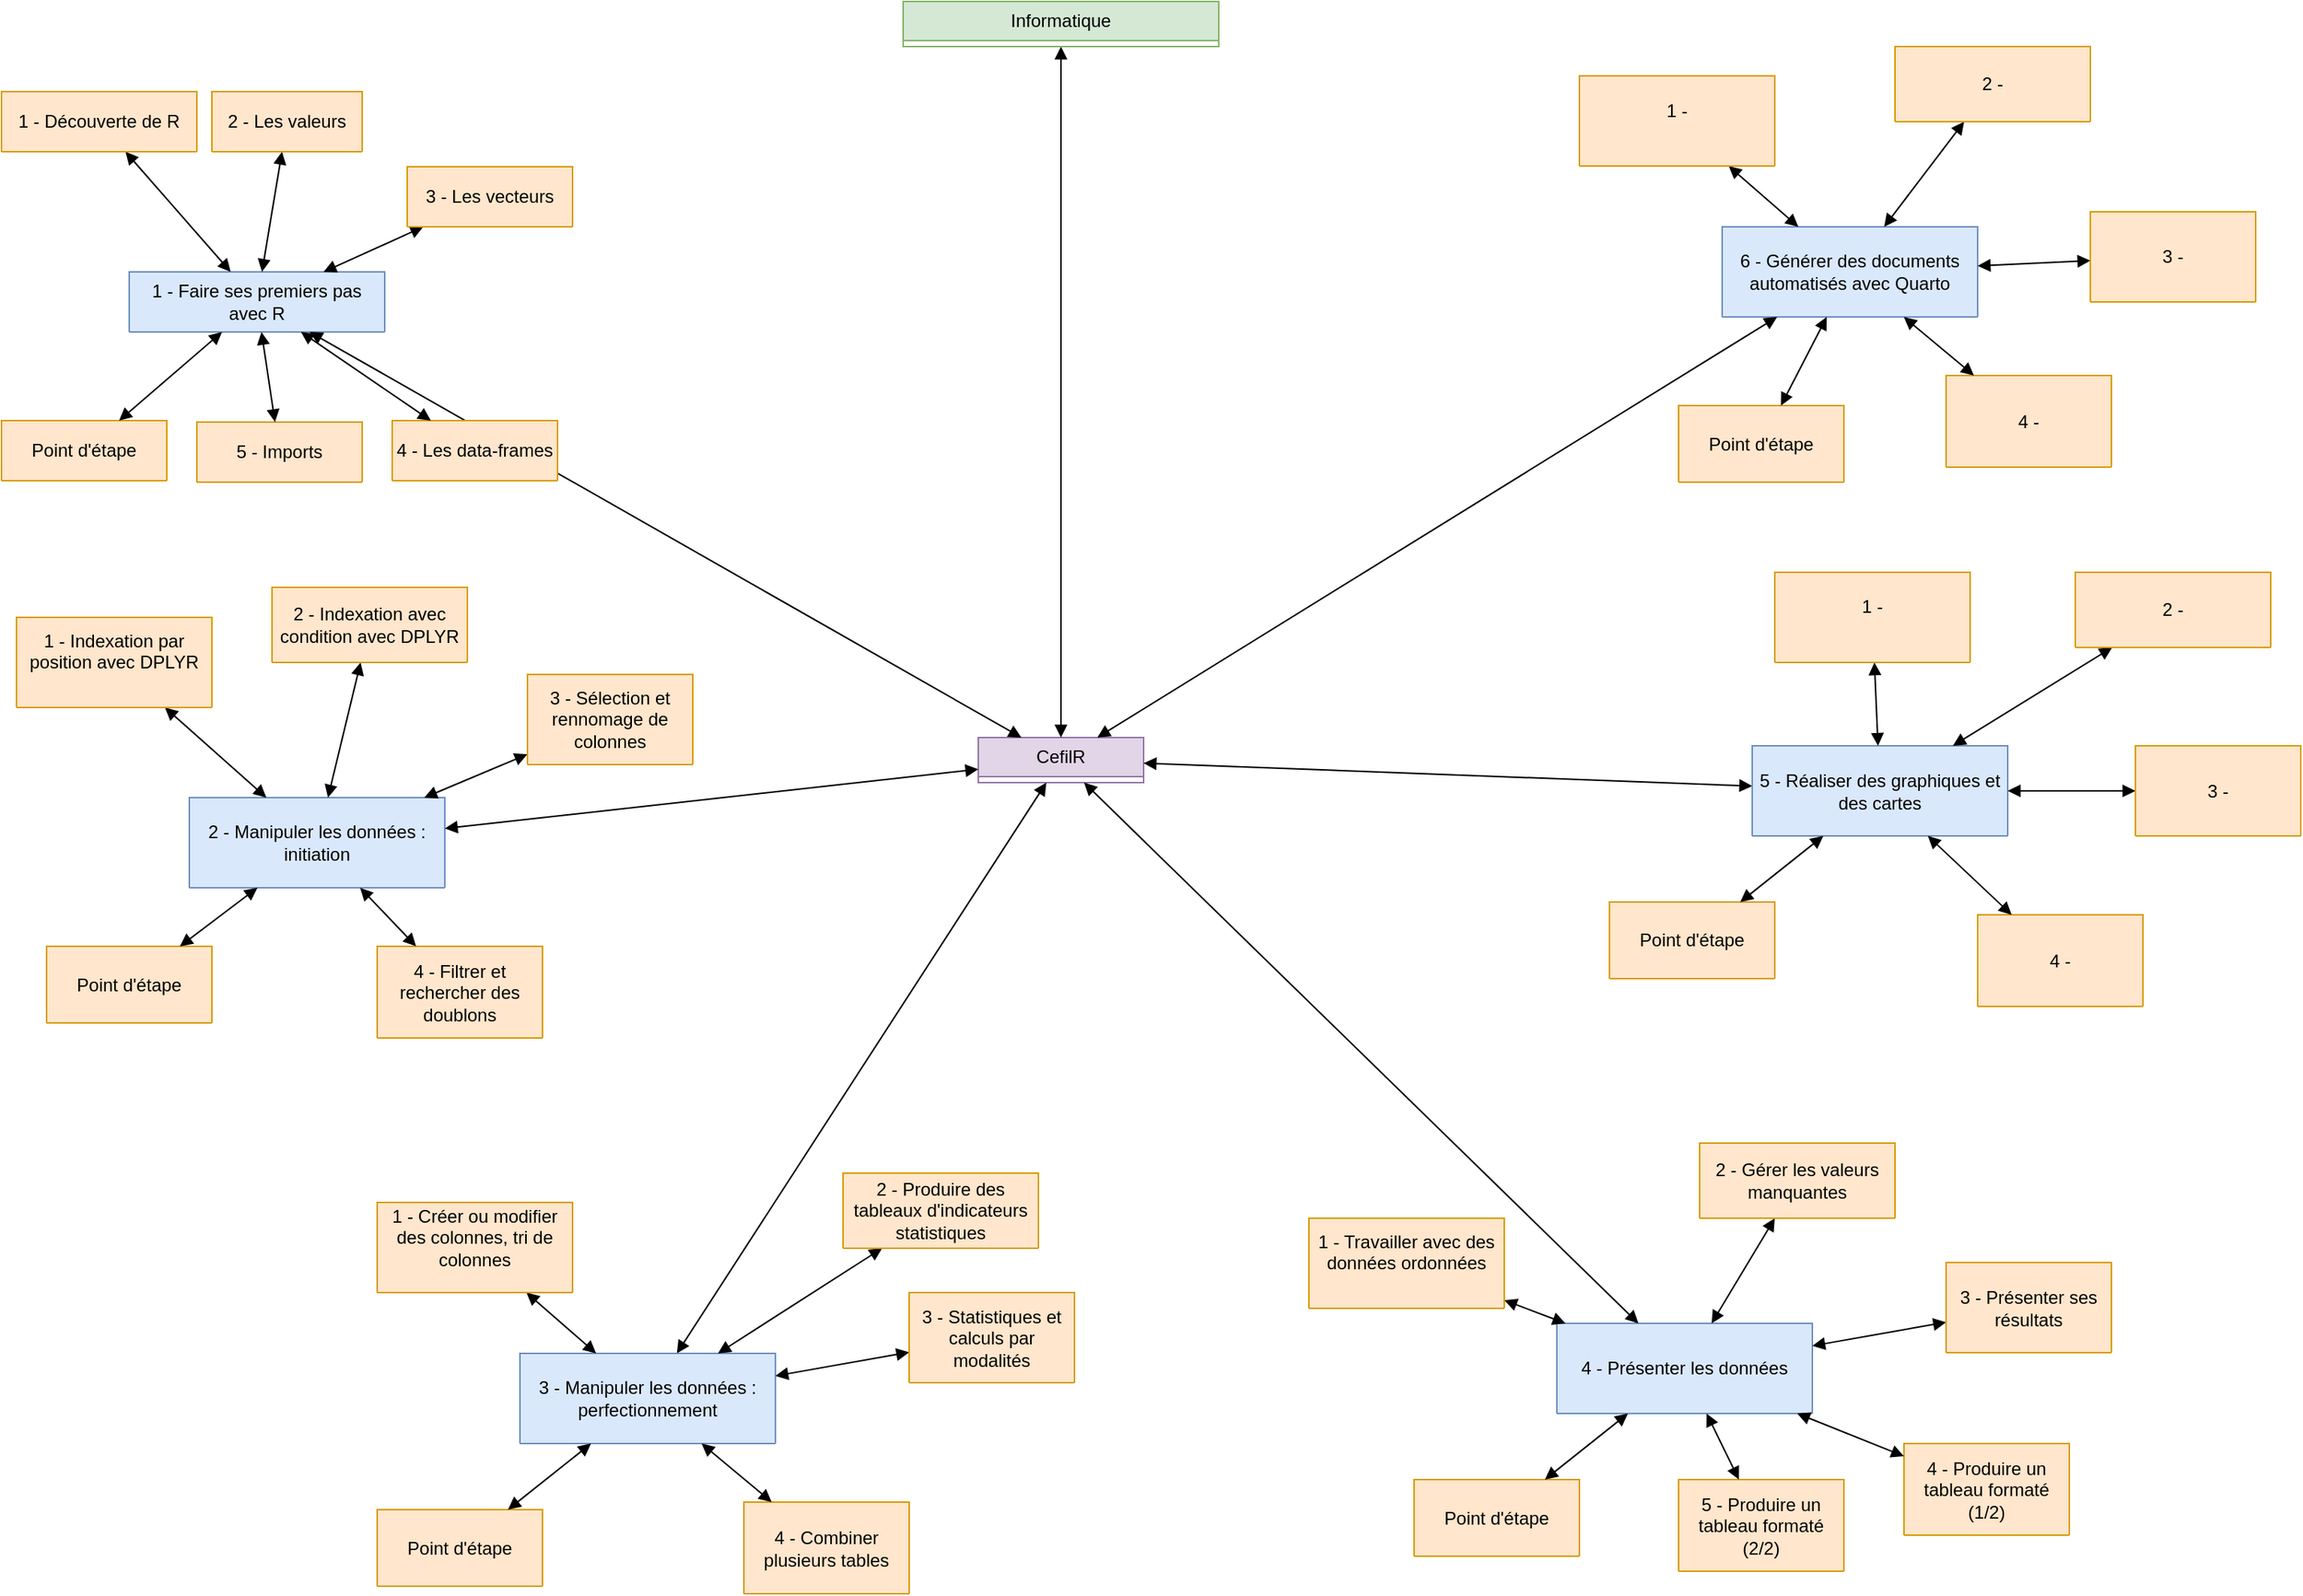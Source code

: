 <mxfile version="24.7.12">
  <diagram name="Page-1" id="TVbX9KgjACldvgUGH_jM">
    <mxGraphModel dx="2603" dy="754" grid="1" gridSize="10" guides="1" tooltips="1" connect="1" arrows="1" fold="1" page="1" pageScale="1" pageWidth="1169" pageHeight="827" math="0" shadow="0">
      <root>
        <mxCell id="0" />
        <mxCell id="1" parent="0" />
        <mxCell id="oGcL695DofoNEhs4g2Zo-1" value="CefilR" style="swimlane;fontStyle=0;childLayout=stackLayout;horizontal=1;startSize=26;fillColor=#e1d5e7;horizontalStack=0;resizeParent=1;resizeParentMax=0;resizeLast=0;collapsible=1;marginBottom=0;whiteSpace=wrap;html=1;strokeColor=#9673a6;" parent="1" vertex="1" collapsed="1">
          <mxGeometry x="400" y="500" width="110" height="30" as="geometry">
            <mxRectangle x="350" y="120" width="140" height="78" as="alternateBounds" />
          </mxGeometry>
        </mxCell>
        <mxCell id="oGcL695DofoNEhs4g2Zo-2" value="+ description: type" style="text;strokeColor=none;fillColor=none;align=left;verticalAlign=top;spacingLeft=4;spacingRight=4;overflow=hidden;rotatable=0;points=[[0,0.5],[1,0.5]];portConstraint=eastwest;whiteSpace=wrap;html=1;" parent="oGcL695DofoNEhs4g2Zo-1" vertex="1">
          <mxGeometry y="26" width="140" height="26" as="geometry" />
        </mxCell>
        <mxCell id="oGcL695DofoNEhs4g2Zo-3" value="+ contenu: type" style="text;strokeColor=none;fillColor=none;align=left;verticalAlign=top;spacingLeft=4;spacingRight=4;overflow=hidden;rotatable=0;points=[[0,0.5],[1,0.5]];portConstraint=eastwest;whiteSpace=wrap;html=1;" parent="oGcL695DofoNEhs4g2Zo-1" vertex="1">
          <mxGeometry y="52" width="140" height="26" as="geometry" />
        </mxCell>
        <mxCell id="oGcL695DofoNEhs4g2Zo-5" value="" style="endArrow=block;startArrow=block;endFill=1;startFill=1;html=1;rounded=0;" parent="1" source="oGcL695DofoNEhs4g2Zo-6" target="oGcL695DofoNEhs4g2Zo-1" edge="1">
          <mxGeometry width="160" relative="1" as="geometry">
            <mxPoint x="400" y="130" as="sourcePoint" />
            <mxPoint x="414" y="160" as="targetPoint" />
          </mxGeometry>
        </mxCell>
        <mxCell id="oGcL695DofoNEhs4g2Zo-6" value="Informatique" style="swimlane;fontStyle=0;childLayout=stackLayout;horizontal=1;startSize=26;fillColor=#d5e8d4;horizontalStack=0;resizeParent=1;resizeParentMax=0;resizeLast=0;collapsible=1;marginBottom=0;whiteSpace=wrap;html=1;strokeColor=#82b366;" parent="1" vertex="1" collapsed="1">
          <mxGeometry x="350" y="10" width="210" height="30" as="geometry">
            <mxRectangle x="320" y="10" width="200" height="52" as="alternateBounds" />
          </mxGeometry>
        </mxCell>
        <mxCell id="oGcL695DofoNEhs4g2Zo-7" value="+ description: type" style="text;strokeColor=none;fillColor=none;align=left;verticalAlign=top;spacingLeft=4;spacingRight=4;overflow=hidden;rotatable=0;points=[[0,0.5],[1,0.5]];portConstraint=eastwest;whiteSpace=wrap;html=1;" parent="oGcL695DofoNEhs4g2Zo-6" vertex="1">
          <mxGeometry y="26" width="200" height="26" as="geometry" />
        </mxCell>
        <mxCell id="oGcL695DofoNEhs4g2Zo-10" value="1 - Faire ses premiers pas avec R" style="swimlane;fontStyle=0;childLayout=stackLayout;horizontal=1;startSize=40;fillColor=#dae8fc;horizontalStack=0;resizeParent=1;resizeParentMax=0;resizeLast=0;collapsible=1;marginBottom=0;whiteSpace=wrap;html=1;strokeColor=#6c8ebf;" parent="1" vertex="1" collapsed="1">
          <mxGeometry x="-165" y="190" width="170" height="40" as="geometry">
            <mxRectangle x="125" y="240" width="140" height="118" as="alternateBounds" />
          </mxGeometry>
        </mxCell>
        <mxCell id="oGcL695DofoNEhs4g2Zo-11" value="+ niveau : 1" style="text;strokeColor=none;fillColor=none;align=left;verticalAlign=top;spacingLeft=4;spacingRight=4;overflow=hidden;rotatable=0;points=[[0,0.5],[1,0.5]];portConstraint=eastwest;whiteSpace=wrap;html=1;" parent="oGcL695DofoNEhs4g2Zo-10" vertex="1">
          <mxGeometry y="40" width="140" height="26" as="geometry" />
        </mxCell>
        <mxCell id="oGcL695DofoNEhs4g2Zo-12" value="+ field: type" style="text;strokeColor=none;fillColor=none;align=left;verticalAlign=top;spacingLeft=4;spacingRight=4;overflow=hidden;rotatable=0;points=[[0,0.5],[1,0.5]];portConstraint=eastwest;whiteSpace=wrap;html=1;" parent="oGcL695DofoNEhs4g2Zo-10" vertex="1">
          <mxGeometry y="66" width="140" height="26" as="geometry" />
        </mxCell>
        <mxCell id="oGcL695DofoNEhs4g2Zo-13" value="+ field: type" style="text;strokeColor=none;fillColor=none;align=left;verticalAlign=top;spacingLeft=4;spacingRight=4;overflow=hidden;rotatable=0;points=[[0,0.5],[1,0.5]];portConstraint=eastwest;whiteSpace=wrap;html=1;" parent="oGcL695DofoNEhs4g2Zo-10" vertex="1">
          <mxGeometry y="92" width="140" height="26" as="geometry" />
        </mxCell>
        <mxCell id="7whgVW71UNMLmRwCJa-j-114" value="" style="ellipse;whiteSpace=wrap;html=1;aspect=fixed;" parent="oGcL695DofoNEhs4g2Zo-10" vertex="1">
          <mxGeometry x="35" y="-30" width="80" height="80" as="geometry" />
        </mxCell>
        <mxCell id="oGcL695DofoNEhs4g2Zo-14" value="" style="endArrow=block;startArrow=block;endFill=1;startFill=1;html=1;rounded=0;" parent="1" source="oGcL695DofoNEhs4g2Zo-1" target="oGcL695DofoNEhs4g2Zo-10" edge="1">
          <mxGeometry width="160" relative="1" as="geometry">
            <mxPoint x="200" y="190" as="sourcePoint" />
            <mxPoint x="171.176" y="205.822" as="targetPoint" />
          </mxGeometry>
        </mxCell>
        <mxCell id="oGcL695DofoNEhs4g2Zo-23" value="" style="endArrow=block;startArrow=block;endFill=1;startFill=1;html=1;rounded=0;" parent="1" source="oGcL695DofoNEhs4g2Zo-1" target="7whgVW71UNMLmRwCJa-j-33" edge="1">
          <mxGeometry width="160" relative="1" as="geometry">
            <mxPoint x="396" y="208" as="sourcePoint" />
            <mxPoint x="405" y="670" as="targetPoint" />
          </mxGeometry>
        </mxCell>
        <mxCell id="oGcL695DofoNEhs4g2Zo-28" value="" style="endArrow=block;startArrow=block;endFill=1;startFill=1;html=1;rounded=0;" parent="1" source="oGcL695DofoNEhs4g2Zo-1" target="7whgVW71UNMLmRwCJa-j-52" edge="1">
          <mxGeometry width="160" relative="1" as="geometry">
            <mxPoint x="540" y="198" as="sourcePoint" />
            <mxPoint x="630" y="360" as="targetPoint" />
          </mxGeometry>
        </mxCell>
        <mxCell id="oGcL695DofoNEhs4g2Zo-29" value="" style="endArrow=block;startArrow=block;endFill=1;startFill=1;html=1;rounded=0;" parent="1" source="oGcL695DofoNEhs4g2Zo-10" target="oGcL695DofoNEhs4g2Zo-32" edge="1">
          <mxGeometry width="160" relative="1" as="geometry">
            <mxPoint x="-56" y="380" as="sourcePoint" />
            <mxPoint x="-180" y="530" as="targetPoint" />
          </mxGeometry>
        </mxCell>
        <mxCell id="oGcL695DofoNEhs4g2Zo-30" value="" style="endArrow=block;startArrow=block;endFill=1;startFill=1;html=1;rounded=0;" parent="1" source="oGcL695DofoNEhs4g2Zo-10" target="oGcL695DofoNEhs4g2Zo-36" edge="1">
          <mxGeometry width="160" relative="1" as="geometry">
            <mxPoint x="-58" y="313" as="sourcePoint" />
            <mxPoint x="-20" y="560" as="targetPoint" />
          </mxGeometry>
        </mxCell>
        <mxCell id="oGcL695DofoNEhs4g2Zo-31" value="" style="endArrow=block;startArrow=block;endFill=1;startFill=1;html=1;rounded=0;" parent="1" source="oGcL695DofoNEhs4g2Zo-10" target="oGcL695DofoNEhs4g2Zo-40" edge="1">
          <mxGeometry width="160" relative="1" as="geometry">
            <mxPoint x="-95" y="313" as="sourcePoint" />
            <mxPoint x="-10" y="530" as="targetPoint" />
          </mxGeometry>
        </mxCell>
        <mxCell id="oGcL695DofoNEhs4g2Zo-32" value="1 - Découverte de R" style="swimlane;fontStyle=0;childLayout=stackLayout;horizontal=1;startSize=40;fillColor=#ffe6cc;horizontalStack=0;resizeParent=1;resizeParentMax=0;resizeLast=0;collapsible=1;marginBottom=0;whiteSpace=wrap;html=1;strokeColor=#d79b00;" parent="1" vertex="1" collapsed="1">
          <mxGeometry x="-250" y="70" width="130" height="40" as="geometry">
            <mxRectangle y="400" width="110" height="120" as="alternateBounds" />
          </mxGeometry>
        </mxCell>
        <mxCell id="oGcL695DofoNEhs4g2Zo-33" value="&lt;div&gt;- vidéo intro&lt;/div&gt;&lt;div&gt;- cours (HTML)&lt;/div&gt;&lt;div&gt;- Exercice&lt;/div&gt;&lt;div&gt;- Corrigés&lt;/div&gt;&lt;div&gt;- Quiz&lt;br&gt;&lt;/div&gt;" style="text;strokeColor=none;fillColor=none;align=left;verticalAlign=top;spacingLeft=4;spacingRight=4;overflow=hidden;rotatable=0;points=[[0,0.5],[1,0.5]];portConstraint=eastwest;whiteSpace=wrap;html=1;" parent="oGcL695DofoNEhs4g2Zo-32" vertex="1">
          <mxGeometry y="40" width="110" height="80" as="geometry" />
        </mxCell>
        <mxCell id="oGcL695DofoNEhs4g2Zo-36" value="3 - Les vecteurs" style="swimlane;fontStyle=0;childLayout=stackLayout;horizontal=1;startSize=40;fillColor=#ffe6cc;horizontalStack=0;resizeParent=1;resizeParentMax=0;resizeLast=0;collapsible=1;marginBottom=0;whiteSpace=wrap;html=1;strokeColor=#d79b00;" parent="1" vertex="1" collapsed="1">
          <mxGeometry x="20" y="120" width="110" height="40" as="geometry">
            <mxRectangle x="260" y="400" width="130" height="120" as="alternateBounds" />
          </mxGeometry>
        </mxCell>
        <mxCell id="oGcL695DofoNEhs4g2Zo-37" value="&lt;div&gt;- vidéo intro&lt;/div&gt;&lt;div&gt;- cours (HTML)&lt;/div&gt;&lt;div&gt;- Exercice&lt;/div&gt;&lt;div&gt;- Corrigés&lt;/div&gt;- Quiz" style="text;strokeColor=none;fillColor=none;align=left;verticalAlign=top;spacingLeft=4;spacingRight=4;overflow=hidden;rotatable=0;points=[[0,0.5],[1,0.5]];portConstraint=eastwest;whiteSpace=wrap;html=1;" parent="oGcL695DofoNEhs4g2Zo-36" vertex="1">
          <mxGeometry y="40" width="130" height="80" as="geometry" />
        </mxCell>
        <mxCell id="oGcL695DofoNEhs4g2Zo-40" value="2 - Les valeurs" style="swimlane;fontStyle=0;childLayout=stackLayout;horizontal=1;startSize=40;fillColor=#ffe6cc;horizontalStack=0;resizeParent=1;resizeParentMax=0;resizeLast=0;collapsible=1;marginBottom=0;whiteSpace=wrap;html=1;strokeColor=#d79b00;" parent="1" vertex="1" collapsed="1">
          <mxGeometry x="-110" y="70" width="100" height="40" as="geometry">
            <mxRectangle x="140" y="400" width="110" height="120" as="alternateBounds" />
          </mxGeometry>
        </mxCell>
        <mxCell id="oGcL695DofoNEhs4g2Zo-41" value="&lt;div&gt;- vidéo intro&lt;/div&gt;&lt;div&gt;- cours (HTML)&lt;/div&gt;&lt;div&gt;- Exercice&lt;/div&gt;&lt;div&gt;- Corrigés&lt;/div&gt;- Quiz" style="text;strokeColor=none;fillColor=none;align=left;verticalAlign=top;spacingLeft=4;spacingRight=4;overflow=hidden;rotatable=0;points=[[0,0.5],[1,0.5]];portConstraint=eastwest;whiteSpace=wrap;html=1;" parent="oGcL695DofoNEhs4g2Zo-40" vertex="1">
          <mxGeometry y="40" width="110" height="80" as="geometry" />
        </mxCell>
        <mxCell id="7whgVW71UNMLmRwCJa-j-1" value="4 - Les data-frames" style="swimlane;fontStyle=0;childLayout=stackLayout;horizontal=1;startSize=40;fillColor=#ffe6cc;horizontalStack=0;resizeParent=1;resizeParentMax=0;resizeLast=0;collapsible=1;marginBottom=0;whiteSpace=wrap;html=1;strokeColor=#d79b00;" parent="1" vertex="1" collapsed="1">
          <mxGeometry x="10" y="289" width="110" height="40" as="geometry">
            <mxRectangle x="270" y="350" width="130" height="120" as="alternateBounds" />
          </mxGeometry>
        </mxCell>
        <mxCell id="7whgVW71UNMLmRwCJa-j-2" value="&lt;div&gt;- vidéo intro&lt;/div&gt;&lt;div&gt;- cours (HTML)&lt;/div&gt;&lt;div&gt;- Exercice&lt;/div&gt;&lt;div&gt;- Corrigés&lt;/div&gt;- Quiz" style="text;strokeColor=none;fillColor=none;align=left;verticalAlign=top;spacingLeft=4;spacingRight=4;overflow=hidden;rotatable=0;points=[[0,0.5],[1,0.5]];portConstraint=eastwest;whiteSpace=wrap;html=1;" parent="7whgVW71UNMLmRwCJa-j-1" vertex="1">
          <mxGeometry y="40" width="130" height="80" as="geometry" />
        </mxCell>
        <mxCell id="7whgVW71UNMLmRwCJa-j-3" value="5 - Imports" style="swimlane;fontStyle=0;childLayout=stackLayout;horizontal=1;startSize=40;fillColor=#ffe6cc;horizontalStack=0;resizeParent=1;resizeParentMax=0;resizeLast=0;collapsible=1;marginBottom=0;whiteSpace=wrap;html=1;strokeColor=#d79b00;" parent="1" vertex="1" collapsed="1">
          <mxGeometry x="-120" y="290" width="110" height="40" as="geometry">
            <mxRectangle x="130" y="410" width="130" height="120" as="alternateBounds" />
          </mxGeometry>
        </mxCell>
        <mxCell id="7whgVW71UNMLmRwCJa-j-4" value="&lt;div&gt;- vidéo intro&lt;/div&gt;&lt;div&gt;- cours (HTML)&lt;/div&gt;&lt;div&gt;- Exercice&lt;/div&gt;&lt;div&gt;- Corrigés&lt;/div&gt;- Quiz" style="text;strokeColor=none;fillColor=none;align=left;verticalAlign=top;spacingLeft=4;spacingRight=4;overflow=hidden;rotatable=0;points=[[0,0.5],[1,0.5]];portConstraint=eastwest;whiteSpace=wrap;html=1;" parent="7whgVW71UNMLmRwCJa-j-3" vertex="1">
          <mxGeometry y="40" width="130" height="80" as="geometry" />
        </mxCell>
        <mxCell id="7whgVW71UNMLmRwCJa-j-5" value="" style="endArrow=block;startArrow=block;endFill=1;startFill=1;html=1;rounded=0;" parent="1" source="oGcL695DofoNEhs4g2Zo-10" target="7whgVW71UNMLmRwCJa-j-1" edge="1">
          <mxGeometry width="160" relative="1" as="geometry">
            <mxPoint x="-31" y="200" as="sourcePoint" />
            <mxPoint x="46" y="160" as="targetPoint" />
          </mxGeometry>
        </mxCell>
        <mxCell id="7whgVW71UNMLmRwCJa-j-6" value="Point d&#39;étape" style="swimlane;fontStyle=0;childLayout=stackLayout;horizontal=1;startSize=40;fillColor=#ffe6cc;horizontalStack=0;resizeParent=1;resizeParentMax=0;resizeLast=0;collapsible=1;marginBottom=0;whiteSpace=wrap;html=1;strokeColor=#d79b00;" parent="1" vertex="1" collapsed="1">
          <mxGeometry x="-250" y="289" width="110" height="40" as="geometry">
            <mxRectangle x="10" y="410" width="130" height="70" as="alternateBounds" />
          </mxGeometry>
        </mxCell>
        <mxCell id="7whgVW71UNMLmRwCJa-j-7" value="&lt;div&gt;- devoir&lt;/div&gt;" style="text;strokeColor=none;fillColor=none;align=left;verticalAlign=top;spacingLeft=4;spacingRight=4;overflow=hidden;rotatable=0;points=[[0,0.5],[1,0.5]];portConstraint=eastwest;whiteSpace=wrap;html=1;" parent="7whgVW71UNMLmRwCJa-j-6" vertex="1">
          <mxGeometry y="40" width="130" height="30" as="geometry" />
        </mxCell>
        <mxCell id="7whgVW71UNMLmRwCJa-j-8" value="" style="endArrow=block;startArrow=block;endFill=1;startFill=1;html=1;rounded=0;" parent="1" source="oGcL695DofoNEhs4g2Zo-10" target="7whgVW71UNMLmRwCJa-j-3" edge="1">
          <mxGeometry width="160" relative="1" as="geometry">
            <mxPoint x="-110" y="250" as="sourcePoint" />
            <mxPoint x="-43" y="280" as="targetPoint" />
          </mxGeometry>
        </mxCell>
        <mxCell id="7whgVW71UNMLmRwCJa-j-9" value="" style="endArrow=block;startArrow=block;endFill=1;startFill=1;html=1;rounded=0;" parent="1" source="oGcL695DofoNEhs4g2Zo-10" target="7whgVW71UNMLmRwCJa-j-6" edge="1">
          <mxGeometry width="160" relative="1" as="geometry">
            <mxPoint x="-210" y="220" as="sourcePoint" />
            <mxPoint x="-201" y="280" as="targetPoint" />
          </mxGeometry>
        </mxCell>
        <mxCell id="7whgVW71UNMLmRwCJa-j-10" value="2 - Manipuler les données : initiation" style="swimlane;fontStyle=0;childLayout=stackLayout;horizontal=1;startSize=60;fillColor=#dae8fc;horizontalStack=0;resizeParent=1;resizeParentMax=0;resizeLast=0;collapsible=1;marginBottom=0;whiteSpace=wrap;html=1;strokeColor=#6c8ebf;" parent="1" vertex="1" collapsed="1">
          <mxGeometry x="-125" y="540" width="170" height="60" as="geometry">
            <mxRectangle x="125" y="240" width="140" height="118" as="alternateBounds" />
          </mxGeometry>
        </mxCell>
        <mxCell id="7whgVW71UNMLmRwCJa-j-11" value="+ niveau : 1" style="text;strokeColor=none;fillColor=none;align=left;verticalAlign=top;spacingLeft=4;spacingRight=4;overflow=hidden;rotatable=0;points=[[0,0.5],[1,0.5]];portConstraint=eastwest;whiteSpace=wrap;html=1;" parent="7whgVW71UNMLmRwCJa-j-10" vertex="1">
          <mxGeometry y="40" width="140" height="26" as="geometry" />
        </mxCell>
        <mxCell id="7whgVW71UNMLmRwCJa-j-12" value="+ field: type" style="text;strokeColor=none;fillColor=none;align=left;verticalAlign=top;spacingLeft=4;spacingRight=4;overflow=hidden;rotatable=0;points=[[0,0.5],[1,0.5]];portConstraint=eastwest;whiteSpace=wrap;html=1;" parent="7whgVW71UNMLmRwCJa-j-10" vertex="1">
          <mxGeometry y="66" width="140" height="26" as="geometry" />
        </mxCell>
        <mxCell id="7whgVW71UNMLmRwCJa-j-13" value="+ field: type" style="text;strokeColor=none;fillColor=none;align=left;verticalAlign=top;spacingLeft=4;spacingRight=4;overflow=hidden;rotatable=0;points=[[0,0.5],[1,0.5]];portConstraint=eastwest;whiteSpace=wrap;html=1;" parent="7whgVW71UNMLmRwCJa-j-10" vertex="1">
          <mxGeometry y="92" width="140" height="26" as="geometry" />
        </mxCell>
        <mxCell id="7whgVW71UNMLmRwCJa-j-14" value="" style="endArrow=block;startArrow=block;endFill=1;startFill=1;html=1;rounded=0;" parent="1" source="7whgVW71UNMLmRwCJa-j-10" target="7whgVW71UNMLmRwCJa-j-17" edge="1">
          <mxGeometry width="160" relative="1" as="geometry">
            <mxPoint x="-16" y="730" as="sourcePoint" />
            <mxPoint x="-140" y="880" as="targetPoint" />
          </mxGeometry>
        </mxCell>
        <mxCell id="7whgVW71UNMLmRwCJa-j-15" value="" style="endArrow=block;startArrow=block;endFill=1;startFill=1;html=1;rounded=0;" parent="1" source="7whgVW71UNMLmRwCJa-j-10" target="7whgVW71UNMLmRwCJa-j-19" edge="1">
          <mxGeometry width="160" relative="1" as="geometry">
            <mxPoint x="-18" y="663" as="sourcePoint" />
            <mxPoint x="20" y="910" as="targetPoint" />
          </mxGeometry>
        </mxCell>
        <mxCell id="7whgVW71UNMLmRwCJa-j-16" value="" style="endArrow=block;startArrow=block;endFill=1;startFill=1;html=1;rounded=0;" parent="1" source="7whgVW71UNMLmRwCJa-j-10" target="7whgVW71UNMLmRwCJa-j-21" edge="1">
          <mxGeometry width="160" relative="1" as="geometry">
            <mxPoint x="-55" y="663" as="sourcePoint" />
            <mxPoint x="30" y="880" as="targetPoint" />
          </mxGeometry>
        </mxCell>
        <mxCell id="7whgVW71UNMLmRwCJa-j-17" value="1 - Indexation par position avec DPLYR&lt;br&gt;&lt;div&gt;&lt;br&gt;&lt;/div&gt;" style="swimlane;fontStyle=0;childLayout=stackLayout;horizontal=1;startSize=60;fillColor=#ffe6cc;horizontalStack=0;resizeParent=1;resizeParentMax=0;resizeLast=0;collapsible=1;marginBottom=0;whiteSpace=wrap;html=1;strokeColor=#d79b00;" parent="1" vertex="1" collapsed="1">
          <mxGeometry x="-240" y="420" width="130" height="60" as="geometry">
            <mxRectangle y="400" width="110" height="120" as="alternateBounds" />
          </mxGeometry>
        </mxCell>
        <mxCell id="7whgVW71UNMLmRwCJa-j-18" value="&lt;div&gt;- vidéo intro&lt;/div&gt;&lt;div&gt;- cours (HTML)&lt;/div&gt;&lt;div&gt;- Exercice&lt;/div&gt;&lt;div&gt;- Corrigés&lt;/div&gt;&lt;div&gt;- Quiz&lt;br&gt;&lt;/div&gt;" style="text;strokeColor=none;fillColor=none;align=left;verticalAlign=top;spacingLeft=4;spacingRight=4;overflow=hidden;rotatable=0;points=[[0,0.5],[1,0.5]];portConstraint=eastwest;whiteSpace=wrap;html=1;" parent="7whgVW71UNMLmRwCJa-j-17" vertex="1">
          <mxGeometry y="40" width="110" height="80" as="geometry" />
        </mxCell>
        <mxCell id="7whgVW71UNMLmRwCJa-j-19" value="3 - Sélection et rennomage de colonnes" style="swimlane;fontStyle=0;childLayout=stackLayout;horizontal=1;startSize=60;fillColor=#ffe6cc;horizontalStack=0;resizeParent=1;resizeParentMax=0;resizeLast=0;collapsible=1;marginBottom=0;whiteSpace=wrap;html=1;strokeColor=#d79b00;" parent="1" vertex="1" collapsed="1">
          <mxGeometry x="100" y="458" width="110" height="60" as="geometry">
            <mxRectangle x="260" y="400" width="130" height="120" as="alternateBounds" />
          </mxGeometry>
        </mxCell>
        <mxCell id="7whgVW71UNMLmRwCJa-j-20" value="&lt;div&gt;- vidéo intro&lt;/div&gt;&lt;div&gt;- cours (HTML)&lt;/div&gt;&lt;div&gt;- Exercice&lt;/div&gt;&lt;div&gt;- Corrigés&lt;/div&gt;- Quiz" style="text;strokeColor=none;fillColor=none;align=left;verticalAlign=top;spacingLeft=4;spacingRight=4;overflow=hidden;rotatable=0;points=[[0,0.5],[1,0.5]];portConstraint=eastwest;whiteSpace=wrap;html=1;" parent="7whgVW71UNMLmRwCJa-j-19" vertex="1">
          <mxGeometry y="40" width="130" height="80" as="geometry" />
        </mxCell>
        <mxCell id="7whgVW71UNMLmRwCJa-j-21" value="2 - Indexation avec condition avec DPLYR" style="swimlane;fontStyle=0;childLayout=stackLayout;horizontal=1;startSize=50;fillColor=#ffe6cc;horizontalStack=0;resizeParent=1;resizeParentMax=0;resizeLast=0;collapsible=1;marginBottom=0;whiteSpace=wrap;html=1;strokeColor=#d79b00;" parent="1" vertex="1" collapsed="1">
          <mxGeometry x="-70" y="400" width="130" height="50" as="geometry">
            <mxRectangle x="-40" y="420" width="110" height="130" as="alternateBounds" />
          </mxGeometry>
        </mxCell>
        <mxCell id="7whgVW71UNMLmRwCJa-j-22" value="&lt;div&gt;- vidéo intro&lt;/div&gt;&lt;div&gt;- cours (HTML)&lt;/div&gt;&lt;div&gt;- Exercice&lt;/div&gt;&lt;div&gt;- Corrigés&lt;/div&gt;- Quiz" style="text;strokeColor=none;fillColor=none;align=left;verticalAlign=top;spacingLeft=4;spacingRight=4;overflow=hidden;rotatable=0;points=[[0,0.5],[1,0.5]];portConstraint=eastwest;whiteSpace=wrap;html=1;" parent="7whgVW71UNMLmRwCJa-j-21" vertex="1">
          <mxGeometry y="50" width="110" height="80" as="geometry" />
        </mxCell>
        <mxCell id="7whgVW71UNMLmRwCJa-j-23" value="4 - Filtrer et rechercher des doublons" style="swimlane;fontStyle=0;childLayout=stackLayout;horizontal=1;startSize=61;fillColor=#ffe6cc;horizontalStack=0;resizeParent=1;resizeParentMax=0;resizeLast=0;collapsible=1;marginBottom=0;whiteSpace=wrap;html=1;strokeColor=#d79b00;" parent="1" vertex="1" collapsed="1">
          <mxGeometry y="639" width="110" height="61" as="geometry">
            <mxRectangle x="270" y="350" width="130" height="120" as="alternateBounds" />
          </mxGeometry>
        </mxCell>
        <mxCell id="7whgVW71UNMLmRwCJa-j-24" value="&lt;div&gt;- vidéo intro&lt;/div&gt;&lt;div&gt;- cours (HTML)&lt;/div&gt;&lt;div&gt;- Exercice&lt;/div&gt;&lt;div&gt;- Corrigés&lt;/div&gt;- Quiz" style="text;strokeColor=none;fillColor=none;align=left;verticalAlign=top;spacingLeft=4;spacingRight=4;overflow=hidden;rotatable=0;points=[[0,0.5],[1,0.5]];portConstraint=eastwest;whiteSpace=wrap;html=1;" parent="7whgVW71UNMLmRwCJa-j-23" vertex="1">
          <mxGeometry y="40" width="130" height="80" as="geometry" />
        </mxCell>
        <mxCell id="7whgVW71UNMLmRwCJa-j-27" value="" style="endArrow=block;startArrow=block;endFill=1;startFill=1;html=1;rounded=0;" parent="1" source="7whgVW71UNMLmRwCJa-j-10" target="7whgVW71UNMLmRwCJa-j-23" edge="1">
          <mxGeometry width="160" relative="1" as="geometry">
            <mxPoint x="9" y="550" as="sourcePoint" />
            <mxPoint x="86" y="510" as="targetPoint" />
          </mxGeometry>
        </mxCell>
        <mxCell id="7whgVW71UNMLmRwCJa-j-28" value="Point d&#39;étape" style="swimlane;fontStyle=0;childLayout=stackLayout;horizontal=1;startSize=51;fillColor=#ffe6cc;horizontalStack=0;resizeParent=1;resizeParentMax=0;resizeLast=0;collapsible=1;marginBottom=0;whiteSpace=wrap;html=1;strokeColor=#d79b00;" parent="1" vertex="1" collapsed="1">
          <mxGeometry x="-220" y="639" width="110" height="51" as="geometry">
            <mxRectangle x="10" y="410" width="130" height="70" as="alternateBounds" />
          </mxGeometry>
        </mxCell>
        <mxCell id="7whgVW71UNMLmRwCJa-j-29" value="&lt;div&gt;- devoir&lt;/div&gt;" style="text;strokeColor=none;fillColor=none;align=left;verticalAlign=top;spacingLeft=4;spacingRight=4;overflow=hidden;rotatable=0;points=[[0,0.5],[1,0.5]];portConstraint=eastwest;whiteSpace=wrap;html=1;" parent="7whgVW71UNMLmRwCJa-j-28" vertex="1">
          <mxGeometry y="40" width="130" height="30" as="geometry" />
        </mxCell>
        <mxCell id="7whgVW71UNMLmRwCJa-j-31" value="" style="endArrow=block;startArrow=block;endFill=1;startFill=1;html=1;rounded=0;" parent="1" source="7whgVW71UNMLmRwCJa-j-10" target="7whgVW71UNMLmRwCJa-j-28" edge="1">
          <mxGeometry width="160" relative="1" as="geometry">
            <mxPoint x="-170" y="570" as="sourcePoint" />
            <mxPoint x="-161" y="630" as="targetPoint" />
          </mxGeometry>
        </mxCell>
        <mxCell id="7whgVW71UNMLmRwCJa-j-32" value="" style="endArrow=block;startArrow=block;endFill=1;startFill=1;html=1;rounded=0;" parent="1" source="oGcL695DofoNEhs4g2Zo-1" target="7whgVW71UNMLmRwCJa-j-10" edge="1">
          <mxGeometry width="160" relative="1" as="geometry">
            <mxPoint x="350" y="190" as="sourcePoint" />
            <mxPoint x="350" y="710" as="targetPoint" />
          </mxGeometry>
        </mxCell>
        <mxCell id="7whgVW71UNMLmRwCJa-j-33" value="3 - Manipuler les données : perfectionnement" style="swimlane;fontStyle=0;childLayout=stackLayout;horizontal=1;startSize=60;fillColor=#dae8fc;horizontalStack=0;resizeParent=1;resizeParentMax=0;resizeLast=0;collapsible=1;marginBottom=0;whiteSpace=wrap;html=1;strokeColor=#6c8ebf;" parent="1" vertex="1" collapsed="1">
          <mxGeometry x="95" y="910" width="170" height="60" as="geometry">
            <mxRectangle x="125" y="240" width="140" height="118" as="alternateBounds" />
          </mxGeometry>
        </mxCell>
        <mxCell id="7whgVW71UNMLmRwCJa-j-34" value="+ niveau : 1" style="text;strokeColor=none;fillColor=none;align=left;verticalAlign=top;spacingLeft=4;spacingRight=4;overflow=hidden;rotatable=0;points=[[0,0.5],[1,0.5]];portConstraint=eastwest;whiteSpace=wrap;html=1;" parent="7whgVW71UNMLmRwCJa-j-33" vertex="1">
          <mxGeometry y="40" width="140" height="26" as="geometry" />
        </mxCell>
        <mxCell id="7whgVW71UNMLmRwCJa-j-35" value="+ field: type" style="text;strokeColor=none;fillColor=none;align=left;verticalAlign=top;spacingLeft=4;spacingRight=4;overflow=hidden;rotatable=0;points=[[0,0.5],[1,0.5]];portConstraint=eastwest;whiteSpace=wrap;html=1;" parent="7whgVW71UNMLmRwCJa-j-33" vertex="1">
          <mxGeometry y="66" width="140" height="26" as="geometry" />
        </mxCell>
        <mxCell id="7whgVW71UNMLmRwCJa-j-36" value="+ field: type" style="text;strokeColor=none;fillColor=none;align=left;verticalAlign=top;spacingLeft=4;spacingRight=4;overflow=hidden;rotatable=0;points=[[0,0.5],[1,0.5]];portConstraint=eastwest;whiteSpace=wrap;html=1;" parent="7whgVW71UNMLmRwCJa-j-33" vertex="1">
          <mxGeometry y="92" width="140" height="26" as="geometry" />
        </mxCell>
        <mxCell id="7whgVW71UNMLmRwCJa-j-37" value="" style="endArrow=block;startArrow=block;endFill=1;startFill=1;html=1;rounded=0;" parent="1" source="7whgVW71UNMLmRwCJa-j-33" target="7whgVW71UNMLmRwCJa-j-40" edge="1">
          <mxGeometry width="160" relative="1" as="geometry">
            <mxPoint x="204" y="1100" as="sourcePoint" />
            <mxPoint x="80" y="1250" as="targetPoint" />
          </mxGeometry>
        </mxCell>
        <mxCell id="7whgVW71UNMLmRwCJa-j-38" value="" style="endArrow=block;startArrow=block;endFill=1;startFill=1;html=1;rounded=0;" parent="1" source="7whgVW71UNMLmRwCJa-j-33" target="7whgVW71UNMLmRwCJa-j-42" edge="1">
          <mxGeometry width="160" relative="1" as="geometry">
            <mxPoint x="202" y="1033" as="sourcePoint" />
            <mxPoint x="240" y="1280" as="targetPoint" />
          </mxGeometry>
        </mxCell>
        <mxCell id="7whgVW71UNMLmRwCJa-j-39" value="" style="endArrow=block;startArrow=block;endFill=1;startFill=1;html=1;rounded=0;" parent="1" source="7whgVW71UNMLmRwCJa-j-33" target="7whgVW71UNMLmRwCJa-j-44" edge="1">
          <mxGeometry width="160" relative="1" as="geometry">
            <mxPoint x="165" y="1033" as="sourcePoint" />
            <mxPoint x="250" y="1250" as="targetPoint" />
          </mxGeometry>
        </mxCell>
        <mxCell id="7whgVW71UNMLmRwCJa-j-40" value="1 - Créer ou modifier des colonnes, tri de colonnes&lt;br&gt;&lt;div&gt;&lt;br&gt;&lt;/div&gt;" style="swimlane;fontStyle=0;childLayout=stackLayout;horizontal=1;startSize=60;fillColor=#ffe6cc;horizontalStack=0;resizeParent=1;resizeParentMax=0;resizeLast=0;collapsible=1;marginBottom=0;whiteSpace=wrap;html=1;strokeColor=#d79b00;" parent="1" vertex="1" collapsed="1">
          <mxGeometry y="809.5" width="130" height="60" as="geometry">
            <mxRectangle y="400" width="110" height="120" as="alternateBounds" />
          </mxGeometry>
        </mxCell>
        <mxCell id="7whgVW71UNMLmRwCJa-j-41" value="&lt;div&gt;- vidéo intro&lt;/div&gt;&lt;div&gt;- cours (HTML)&lt;/div&gt;&lt;div&gt;- Exercice&lt;/div&gt;&lt;div&gt;- Corrigés&lt;/div&gt;&lt;div&gt;- Quiz&lt;br&gt;&lt;/div&gt;" style="text;strokeColor=none;fillColor=none;align=left;verticalAlign=top;spacingLeft=4;spacingRight=4;overflow=hidden;rotatable=0;points=[[0,0.5],[1,0.5]];portConstraint=eastwest;whiteSpace=wrap;html=1;" parent="7whgVW71UNMLmRwCJa-j-40" vertex="1">
          <mxGeometry y="40" width="110" height="80" as="geometry" />
        </mxCell>
        <mxCell id="7whgVW71UNMLmRwCJa-j-42" value="3 - Statistiques et calculs par modalités" style="swimlane;fontStyle=0;childLayout=stackLayout;horizontal=1;startSize=60;fillColor=#ffe6cc;horizontalStack=0;resizeParent=1;resizeParentMax=0;resizeLast=0;collapsible=1;marginBottom=0;whiteSpace=wrap;html=1;strokeColor=#d79b00;" parent="1" vertex="1" collapsed="1">
          <mxGeometry x="354" y="869.5" width="110" height="60" as="geometry">
            <mxRectangle x="260" y="400" width="130" height="120" as="alternateBounds" />
          </mxGeometry>
        </mxCell>
        <mxCell id="7whgVW71UNMLmRwCJa-j-43" value="&lt;div&gt;- vidéo intro&lt;/div&gt;&lt;div&gt;- cours (HTML)&lt;/div&gt;&lt;div&gt;- Exercice&lt;/div&gt;&lt;div&gt;- Corrigés&lt;/div&gt;- Quiz" style="text;strokeColor=none;fillColor=none;align=left;verticalAlign=top;spacingLeft=4;spacingRight=4;overflow=hidden;rotatable=0;points=[[0,0.5],[1,0.5]];portConstraint=eastwest;whiteSpace=wrap;html=1;" parent="7whgVW71UNMLmRwCJa-j-42" vertex="1">
          <mxGeometry y="40" width="130" height="80" as="geometry" />
        </mxCell>
        <mxCell id="7whgVW71UNMLmRwCJa-j-44" value="2 - Produire des tableaux d&#39;indicateurs statistiques" style="swimlane;fontStyle=0;childLayout=stackLayout;horizontal=1;startSize=50;fillColor=#ffe6cc;horizontalStack=0;resizeParent=1;resizeParentMax=0;resizeLast=0;collapsible=1;marginBottom=0;whiteSpace=wrap;html=1;strokeColor=#d79b00;" parent="1" vertex="1" collapsed="1">
          <mxGeometry x="310" y="790" width="130" height="50" as="geometry">
            <mxRectangle x="-40" y="420" width="110" height="130" as="alternateBounds" />
          </mxGeometry>
        </mxCell>
        <mxCell id="7whgVW71UNMLmRwCJa-j-45" value="&lt;div&gt;- vidéo intro&lt;/div&gt;&lt;div&gt;- cours (HTML)&lt;/div&gt;&lt;div&gt;- Exercice&lt;/div&gt;&lt;div&gt;- Corrigés&lt;/div&gt;- Quiz" style="text;strokeColor=none;fillColor=none;align=left;verticalAlign=top;spacingLeft=4;spacingRight=4;overflow=hidden;rotatable=0;points=[[0,0.5],[1,0.5]];portConstraint=eastwest;whiteSpace=wrap;html=1;" parent="7whgVW71UNMLmRwCJa-j-44" vertex="1">
          <mxGeometry y="50" width="110" height="80" as="geometry" />
        </mxCell>
        <mxCell id="7whgVW71UNMLmRwCJa-j-46" value="4 - Combiner plusieurs tables" style="swimlane;fontStyle=0;childLayout=stackLayout;horizontal=1;startSize=61;fillColor=#ffe6cc;horizontalStack=0;resizeParent=1;resizeParentMax=0;resizeLast=0;collapsible=1;marginBottom=0;whiteSpace=wrap;html=1;strokeColor=#d79b00;" parent="1" vertex="1" collapsed="1">
          <mxGeometry x="244" y="1009" width="110" height="61" as="geometry">
            <mxRectangle x="270" y="350" width="130" height="120" as="alternateBounds" />
          </mxGeometry>
        </mxCell>
        <mxCell id="7whgVW71UNMLmRwCJa-j-47" value="&lt;div&gt;- vidéo intro&lt;/div&gt;&lt;div&gt;- cours (HTML)&lt;/div&gt;&lt;div&gt;- Exercice&lt;/div&gt;&lt;div&gt;- Corrigés&lt;/div&gt;- Quiz" style="text;strokeColor=none;fillColor=none;align=left;verticalAlign=top;spacingLeft=4;spacingRight=4;overflow=hidden;rotatable=0;points=[[0,0.5],[1,0.5]];portConstraint=eastwest;whiteSpace=wrap;html=1;" parent="7whgVW71UNMLmRwCJa-j-46" vertex="1">
          <mxGeometry y="40" width="130" height="80" as="geometry" />
        </mxCell>
        <mxCell id="7whgVW71UNMLmRwCJa-j-48" value="" style="endArrow=block;startArrow=block;endFill=1;startFill=1;html=1;rounded=0;" parent="1" source="7whgVW71UNMLmRwCJa-j-33" target="7whgVW71UNMLmRwCJa-j-46" edge="1">
          <mxGeometry width="160" relative="1" as="geometry">
            <mxPoint x="229" y="920" as="sourcePoint" />
            <mxPoint x="306" y="880" as="targetPoint" />
          </mxGeometry>
        </mxCell>
        <mxCell id="7whgVW71UNMLmRwCJa-j-49" value="Point d&#39;étape" style="swimlane;fontStyle=0;childLayout=stackLayout;horizontal=1;startSize=51;fillColor=#ffe6cc;horizontalStack=0;resizeParent=1;resizeParentMax=0;resizeLast=0;collapsible=1;marginBottom=0;whiteSpace=wrap;html=1;strokeColor=#d79b00;" parent="1" vertex="1" collapsed="1">
          <mxGeometry y="1014" width="110" height="51" as="geometry">
            <mxRectangle x="10" y="410" width="130" height="70" as="alternateBounds" />
          </mxGeometry>
        </mxCell>
        <mxCell id="7whgVW71UNMLmRwCJa-j-50" value="&lt;div&gt;- devoir&lt;/div&gt;" style="text;strokeColor=none;fillColor=none;align=left;verticalAlign=top;spacingLeft=4;spacingRight=4;overflow=hidden;rotatable=0;points=[[0,0.5],[1,0.5]];portConstraint=eastwest;whiteSpace=wrap;html=1;" parent="7whgVW71UNMLmRwCJa-j-49" vertex="1">
          <mxGeometry y="40" width="130" height="30" as="geometry" />
        </mxCell>
        <mxCell id="7whgVW71UNMLmRwCJa-j-51" value="" style="endArrow=block;startArrow=block;endFill=1;startFill=1;html=1;rounded=0;" parent="1" source="7whgVW71UNMLmRwCJa-j-33" target="7whgVW71UNMLmRwCJa-j-49" edge="1">
          <mxGeometry width="160" relative="1" as="geometry">
            <mxPoint x="50" y="940" as="sourcePoint" />
            <mxPoint x="59" y="1000" as="targetPoint" />
          </mxGeometry>
        </mxCell>
        <mxCell id="7whgVW71UNMLmRwCJa-j-52" value="5 - Réaliser des graphiques et des cartes" style="swimlane;fontStyle=0;childLayout=stackLayout;horizontal=1;startSize=60;fillColor=#dae8fc;horizontalStack=0;resizeParent=1;resizeParentMax=0;resizeLast=0;collapsible=1;marginBottom=0;whiteSpace=wrap;html=1;strokeColor=#6c8ebf;" parent="1" vertex="1" collapsed="1">
          <mxGeometry x="915" y="505.5" width="170" height="60" as="geometry">
            <mxRectangle x="125" y="240" width="140" height="118" as="alternateBounds" />
          </mxGeometry>
        </mxCell>
        <mxCell id="7whgVW71UNMLmRwCJa-j-53" value="+ niveau : 1" style="text;strokeColor=none;fillColor=none;align=left;verticalAlign=top;spacingLeft=4;spacingRight=4;overflow=hidden;rotatable=0;points=[[0,0.5],[1,0.5]];portConstraint=eastwest;whiteSpace=wrap;html=1;" parent="7whgVW71UNMLmRwCJa-j-52" vertex="1">
          <mxGeometry y="40" width="140" height="26" as="geometry" />
        </mxCell>
        <mxCell id="7whgVW71UNMLmRwCJa-j-54" value="+ field: type" style="text;strokeColor=none;fillColor=none;align=left;verticalAlign=top;spacingLeft=4;spacingRight=4;overflow=hidden;rotatable=0;points=[[0,0.5],[1,0.5]];portConstraint=eastwest;whiteSpace=wrap;html=1;" parent="7whgVW71UNMLmRwCJa-j-52" vertex="1">
          <mxGeometry y="66" width="140" height="26" as="geometry" />
        </mxCell>
        <mxCell id="7whgVW71UNMLmRwCJa-j-55" value="+ field: type" style="text;strokeColor=none;fillColor=none;align=left;verticalAlign=top;spacingLeft=4;spacingRight=4;overflow=hidden;rotatable=0;points=[[0,0.5],[1,0.5]];portConstraint=eastwest;whiteSpace=wrap;html=1;" parent="7whgVW71UNMLmRwCJa-j-52" vertex="1">
          <mxGeometry y="92" width="140" height="26" as="geometry" />
        </mxCell>
        <mxCell id="7whgVW71UNMLmRwCJa-j-56" value="" style="endArrow=block;startArrow=block;endFill=1;startFill=1;html=1;rounded=0;" parent="1" source="7whgVW71UNMLmRwCJa-j-52" target="7whgVW71UNMLmRwCJa-j-59" edge="1">
          <mxGeometry width="160" relative="1" as="geometry">
            <mxPoint x="1024" y="695.5" as="sourcePoint" />
            <mxPoint x="900" y="845.5" as="targetPoint" />
          </mxGeometry>
        </mxCell>
        <mxCell id="7whgVW71UNMLmRwCJa-j-57" value="" style="endArrow=block;startArrow=block;endFill=1;startFill=1;html=1;rounded=0;" parent="1" source="7whgVW71UNMLmRwCJa-j-52" target="7whgVW71UNMLmRwCJa-j-61" edge="1">
          <mxGeometry width="160" relative="1" as="geometry">
            <mxPoint x="1022" y="628.5" as="sourcePoint" />
            <mxPoint x="1060" y="875.5" as="targetPoint" />
          </mxGeometry>
        </mxCell>
        <mxCell id="7whgVW71UNMLmRwCJa-j-58" value="" style="endArrow=block;startArrow=block;endFill=1;startFill=1;html=1;rounded=0;" parent="1" source="7whgVW71UNMLmRwCJa-j-52" target="7whgVW71UNMLmRwCJa-j-63" edge="1">
          <mxGeometry width="160" relative="1" as="geometry">
            <mxPoint x="985" y="628.5" as="sourcePoint" />
            <mxPoint x="1070" y="845.5" as="targetPoint" />
          </mxGeometry>
        </mxCell>
        <mxCell id="7whgVW71UNMLmRwCJa-j-59" value="1 - &lt;br&gt;&lt;div&gt;&lt;br&gt;&lt;/div&gt;" style="swimlane;fontStyle=0;childLayout=stackLayout;horizontal=1;startSize=60;fillColor=#ffe6cc;horizontalStack=0;resizeParent=1;resizeParentMax=0;resizeLast=0;collapsible=1;marginBottom=0;whiteSpace=wrap;html=1;strokeColor=#d79b00;" parent="1" vertex="1" collapsed="1">
          <mxGeometry x="930" y="390" width="130" height="60" as="geometry">
            <mxRectangle y="400" width="110" height="120" as="alternateBounds" />
          </mxGeometry>
        </mxCell>
        <mxCell id="7whgVW71UNMLmRwCJa-j-60" value="&lt;div&gt;- vidéo intro&lt;/div&gt;&lt;div&gt;- cours (HTML)&lt;/div&gt;&lt;div&gt;- Exercice&lt;/div&gt;&lt;div&gt;- Corrigés&lt;/div&gt;&lt;div&gt;- Quiz&lt;br&gt;&lt;/div&gt;" style="text;strokeColor=none;fillColor=none;align=left;verticalAlign=top;spacingLeft=4;spacingRight=4;overflow=hidden;rotatable=0;points=[[0,0.5],[1,0.5]];portConstraint=eastwest;whiteSpace=wrap;html=1;" parent="7whgVW71UNMLmRwCJa-j-59" vertex="1">
          <mxGeometry y="40" width="110" height="80" as="geometry" />
        </mxCell>
        <mxCell id="7whgVW71UNMLmRwCJa-j-61" value="3 - " style="swimlane;fontStyle=0;childLayout=stackLayout;horizontal=1;startSize=60;fillColor=#ffe6cc;horizontalStack=0;resizeParent=1;resizeParentMax=0;resizeLast=0;collapsible=1;marginBottom=0;whiteSpace=wrap;html=1;strokeColor=#d79b00;" parent="1" vertex="1" collapsed="1">
          <mxGeometry x="1170" y="505.5" width="110" height="60" as="geometry">
            <mxRectangle x="260" y="400" width="130" height="120" as="alternateBounds" />
          </mxGeometry>
        </mxCell>
        <mxCell id="7whgVW71UNMLmRwCJa-j-62" value="&lt;div&gt;- vidéo intro&lt;/div&gt;&lt;div&gt;- cours (HTML)&lt;/div&gt;&lt;div&gt;- Exercice&lt;/div&gt;&lt;div&gt;- Corrigés&lt;/div&gt;- Quiz" style="text;strokeColor=none;fillColor=none;align=left;verticalAlign=top;spacingLeft=4;spacingRight=4;overflow=hidden;rotatable=0;points=[[0,0.5],[1,0.5]];portConstraint=eastwest;whiteSpace=wrap;html=1;" parent="7whgVW71UNMLmRwCJa-j-61" vertex="1">
          <mxGeometry y="40" width="130" height="80" as="geometry" />
        </mxCell>
        <mxCell id="7whgVW71UNMLmRwCJa-j-63" value="2 - " style="swimlane;fontStyle=0;childLayout=stackLayout;horizontal=1;startSize=50;fillColor=#ffe6cc;horizontalStack=0;resizeParent=1;resizeParentMax=0;resizeLast=0;collapsible=1;marginBottom=0;whiteSpace=wrap;html=1;strokeColor=#d79b00;" parent="1" vertex="1" collapsed="1">
          <mxGeometry x="1130" y="390" width="130" height="50" as="geometry">
            <mxRectangle x="-40" y="420" width="110" height="130" as="alternateBounds" />
          </mxGeometry>
        </mxCell>
        <mxCell id="7whgVW71UNMLmRwCJa-j-64" value="&lt;div&gt;- vidéo intro&lt;/div&gt;&lt;div&gt;- cours (HTML)&lt;/div&gt;&lt;div&gt;- Exercice&lt;/div&gt;&lt;div&gt;- Corrigés&lt;/div&gt;- Quiz" style="text;strokeColor=none;fillColor=none;align=left;verticalAlign=top;spacingLeft=4;spacingRight=4;overflow=hidden;rotatable=0;points=[[0,0.5],[1,0.5]];portConstraint=eastwest;whiteSpace=wrap;html=1;" parent="7whgVW71UNMLmRwCJa-j-63" vertex="1">
          <mxGeometry y="50" width="110" height="80" as="geometry" />
        </mxCell>
        <mxCell id="7whgVW71UNMLmRwCJa-j-65" value="4 - " style="swimlane;fontStyle=0;childLayout=stackLayout;horizontal=1;startSize=61;fillColor=#ffe6cc;horizontalStack=0;resizeParent=1;resizeParentMax=0;resizeLast=0;collapsible=1;marginBottom=0;whiteSpace=wrap;html=1;strokeColor=#d79b00;" parent="1" vertex="1" collapsed="1">
          <mxGeometry x="1065" y="618" width="110" height="61" as="geometry">
            <mxRectangle x="270" y="350" width="130" height="120" as="alternateBounds" />
          </mxGeometry>
        </mxCell>
        <mxCell id="7whgVW71UNMLmRwCJa-j-66" value="&lt;div&gt;- vidéo intro&lt;/div&gt;&lt;div&gt;- cours (HTML)&lt;/div&gt;&lt;div&gt;- Exercice&lt;/div&gt;&lt;div&gt;- Corrigés&lt;/div&gt;- Quiz" style="text;strokeColor=none;fillColor=none;align=left;verticalAlign=top;spacingLeft=4;spacingRight=4;overflow=hidden;rotatable=0;points=[[0,0.5],[1,0.5]];portConstraint=eastwest;whiteSpace=wrap;html=1;" parent="7whgVW71UNMLmRwCJa-j-65" vertex="1">
          <mxGeometry y="40" width="130" height="80" as="geometry" />
        </mxCell>
        <mxCell id="7whgVW71UNMLmRwCJa-j-67" value="" style="endArrow=block;startArrow=block;endFill=1;startFill=1;html=1;rounded=0;" parent="1" source="7whgVW71UNMLmRwCJa-j-52" target="7whgVW71UNMLmRwCJa-j-65" edge="1">
          <mxGeometry width="160" relative="1" as="geometry">
            <mxPoint x="1049" y="515.5" as="sourcePoint" />
            <mxPoint x="1126" y="475.5" as="targetPoint" />
          </mxGeometry>
        </mxCell>
        <mxCell id="7whgVW71UNMLmRwCJa-j-68" value="Point d&#39;étape" style="swimlane;fontStyle=0;childLayout=stackLayout;horizontal=1;startSize=51;fillColor=#ffe6cc;horizontalStack=0;resizeParent=1;resizeParentMax=0;resizeLast=0;collapsible=1;marginBottom=0;whiteSpace=wrap;html=1;strokeColor=#d79b00;" parent="1" vertex="1" collapsed="1">
          <mxGeometry x="820" y="609.5" width="110" height="51" as="geometry">
            <mxRectangle x="10" y="410" width="130" height="70" as="alternateBounds" />
          </mxGeometry>
        </mxCell>
        <mxCell id="7whgVW71UNMLmRwCJa-j-69" value="&lt;div&gt;- devoir&lt;/div&gt;" style="text;strokeColor=none;fillColor=none;align=left;verticalAlign=top;spacingLeft=4;spacingRight=4;overflow=hidden;rotatable=0;points=[[0,0.5],[1,0.5]];portConstraint=eastwest;whiteSpace=wrap;html=1;" parent="7whgVW71UNMLmRwCJa-j-68" vertex="1">
          <mxGeometry y="40" width="130" height="30" as="geometry" />
        </mxCell>
        <mxCell id="7whgVW71UNMLmRwCJa-j-70" value="" style="endArrow=block;startArrow=block;endFill=1;startFill=1;html=1;rounded=0;" parent="1" source="7whgVW71UNMLmRwCJa-j-52" target="7whgVW71UNMLmRwCJa-j-68" edge="1">
          <mxGeometry width="160" relative="1" as="geometry">
            <mxPoint x="870" y="535.5" as="sourcePoint" />
            <mxPoint x="879" y="595.5" as="targetPoint" />
          </mxGeometry>
        </mxCell>
        <mxCell id="7whgVW71UNMLmRwCJa-j-71" value="4 - Présenter les données" style="swimlane;fontStyle=0;childLayout=stackLayout;horizontal=1;startSize=60;fillColor=#dae8fc;horizontalStack=0;resizeParent=1;resizeParentMax=0;resizeLast=0;collapsible=1;marginBottom=0;whiteSpace=wrap;html=1;strokeColor=#6c8ebf;" parent="1" vertex="1" collapsed="1">
          <mxGeometry x="785" y="890" width="170" height="60" as="geometry">
            <mxRectangle x="125" y="240" width="140" height="118" as="alternateBounds" />
          </mxGeometry>
        </mxCell>
        <mxCell id="7whgVW71UNMLmRwCJa-j-72" value="+ niveau : 1" style="text;strokeColor=none;fillColor=none;align=left;verticalAlign=top;spacingLeft=4;spacingRight=4;overflow=hidden;rotatable=0;points=[[0,0.5],[1,0.5]];portConstraint=eastwest;whiteSpace=wrap;html=1;" parent="7whgVW71UNMLmRwCJa-j-71" vertex="1">
          <mxGeometry y="40" width="140" height="26" as="geometry" />
        </mxCell>
        <mxCell id="7whgVW71UNMLmRwCJa-j-73" value="+ field: type" style="text;strokeColor=none;fillColor=none;align=left;verticalAlign=top;spacingLeft=4;spacingRight=4;overflow=hidden;rotatable=0;points=[[0,0.5],[1,0.5]];portConstraint=eastwest;whiteSpace=wrap;html=1;" parent="7whgVW71UNMLmRwCJa-j-71" vertex="1">
          <mxGeometry y="66" width="140" height="26" as="geometry" />
        </mxCell>
        <mxCell id="7whgVW71UNMLmRwCJa-j-74" value="+ field: type" style="text;strokeColor=none;fillColor=none;align=left;verticalAlign=top;spacingLeft=4;spacingRight=4;overflow=hidden;rotatable=0;points=[[0,0.5],[1,0.5]];portConstraint=eastwest;whiteSpace=wrap;html=1;" parent="7whgVW71UNMLmRwCJa-j-71" vertex="1">
          <mxGeometry y="92" width="140" height="26" as="geometry" />
        </mxCell>
        <mxCell id="7whgVW71UNMLmRwCJa-j-75" value="" style="endArrow=block;startArrow=block;endFill=1;startFill=1;html=1;rounded=0;" parent="1" source="7whgVW71UNMLmRwCJa-j-71" target="7whgVW71UNMLmRwCJa-j-78" edge="1">
          <mxGeometry width="160" relative="1" as="geometry">
            <mxPoint x="894" y="1080" as="sourcePoint" />
            <mxPoint x="770" y="1230" as="targetPoint" />
          </mxGeometry>
        </mxCell>
        <mxCell id="7whgVW71UNMLmRwCJa-j-76" value="" style="endArrow=block;startArrow=block;endFill=1;startFill=1;html=1;rounded=0;" parent="1" source="7whgVW71UNMLmRwCJa-j-71" target="7whgVW71UNMLmRwCJa-j-80" edge="1">
          <mxGeometry width="160" relative="1" as="geometry">
            <mxPoint x="892" y="1013" as="sourcePoint" />
            <mxPoint x="930" y="1260" as="targetPoint" />
          </mxGeometry>
        </mxCell>
        <mxCell id="7whgVW71UNMLmRwCJa-j-77" value="" style="endArrow=block;startArrow=block;endFill=1;startFill=1;html=1;rounded=0;" parent="1" source="7whgVW71UNMLmRwCJa-j-71" target="7whgVW71UNMLmRwCJa-j-82" edge="1">
          <mxGeometry width="160" relative="1" as="geometry">
            <mxPoint x="855" y="1013" as="sourcePoint" />
            <mxPoint x="940" y="1230" as="targetPoint" />
          </mxGeometry>
        </mxCell>
        <mxCell id="7whgVW71UNMLmRwCJa-j-78" value="1 - Travailler avec des données ordonnées&lt;br&gt;&lt;div&gt;&lt;br&gt;&lt;/div&gt;" style="swimlane;fontStyle=0;childLayout=stackLayout;horizontal=1;startSize=60;fillColor=#ffe6cc;horizontalStack=0;resizeParent=1;resizeParentMax=0;resizeLast=0;collapsible=1;marginBottom=0;whiteSpace=wrap;html=1;strokeColor=#d79b00;" parent="1" vertex="1" collapsed="1">
          <mxGeometry x="620" y="820" width="130" height="60" as="geometry">
            <mxRectangle y="400" width="110" height="120" as="alternateBounds" />
          </mxGeometry>
        </mxCell>
        <mxCell id="7whgVW71UNMLmRwCJa-j-79" value="&lt;div&gt;- vidéo intro&lt;/div&gt;&lt;div&gt;- cours (HTML)&lt;/div&gt;&lt;div&gt;- Exercice&lt;/div&gt;&lt;div&gt;- Corrigés&lt;/div&gt;&lt;div&gt;- Quiz&lt;br&gt;&lt;/div&gt;" style="text;strokeColor=none;fillColor=none;align=left;verticalAlign=top;spacingLeft=4;spacingRight=4;overflow=hidden;rotatable=0;points=[[0,0.5],[1,0.5]];portConstraint=eastwest;whiteSpace=wrap;html=1;" parent="7whgVW71UNMLmRwCJa-j-78" vertex="1">
          <mxGeometry y="40" width="110" height="80" as="geometry" />
        </mxCell>
        <mxCell id="7whgVW71UNMLmRwCJa-j-80" value="3 - Présenter ses résultats" style="swimlane;fontStyle=0;childLayout=stackLayout;horizontal=1;startSize=60;fillColor=#ffe6cc;horizontalStack=0;resizeParent=1;resizeParentMax=0;resizeLast=0;collapsible=1;marginBottom=0;whiteSpace=wrap;html=1;strokeColor=#d79b00;" parent="1" vertex="1" collapsed="1">
          <mxGeometry x="1044" y="849.5" width="110" height="60" as="geometry">
            <mxRectangle x="260" y="400" width="130" height="120" as="alternateBounds" />
          </mxGeometry>
        </mxCell>
        <mxCell id="7whgVW71UNMLmRwCJa-j-81" value="&lt;div&gt;- vidéo intro&lt;/div&gt;&lt;div&gt;- cours (HTML)&lt;/div&gt;&lt;div&gt;- Exercice&lt;/div&gt;&lt;div&gt;- Corrigés&lt;/div&gt;- Quiz" style="text;strokeColor=none;fillColor=none;align=left;verticalAlign=top;spacingLeft=4;spacingRight=4;overflow=hidden;rotatable=0;points=[[0,0.5],[1,0.5]];portConstraint=eastwest;whiteSpace=wrap;html=1;" parent="7whgVW71UNMLmRwCJa-j-80" vertex="1">
          <mxGeometry y="40" width="130" height="80" as="geometry" />
        </mxCell>
        <mxCell id="7whgVW71UNMLmRwCJa-j-82" value="2 - Gérer les valeurs manquantes" style="swimlane;fontStyle=0;childLayout=stackLayout;horizontal=1;startSize=50;fillColor=#ffe6cc;horizontalStack=0;resizeParent=1;resizeParentMax=0;resizeLast=0;collapsible=1;marginBottom=0;whiteSpace=wrap;html=1;strokeColor=#d79b00;" parent="1" vertex="1" collapsed="1">
          <mxGeometry x="880" y="770" width="130" height="50" as="geometry">
            <mxRectangle x="-40" y="420" width="110" height="130" as="alternateBounds" />
          </mxGeometry>
        </mxCell>
        <mxCell id="7whgVW71UNMLmRwCJa-j-83" value="&lt;div&gt;- vidéo intro&lt;/div&gt;&lt;div&gt;- cours (HTML)&lt;/div&gt;&lt;div&gt;- Exercice&lt;/div&gt;&lt;div&gt;- Corrigés&lt;/div&gt;- Quiz" style="text;strokeColor=none;fillColor=none;align=left;verticalAlign=top;spacingLeft=4;spacingRight=4;overflow=hidden;rotatable=0;points=[[0,0.5],[1,0.5]];portConstraint=eastwest;whiteSpace=wrap;html=1;" parent="7whgVW71UNMLmRwCJa-j-82" vertex="1">
          <mxGeometry y="50" width="110" height="80" as="geometry" />
        </mxCell>
        <mxCell id="7whgVW71UNMLmRwCJa-j-84" value="4 - Produire un tableau formaté (1/2)" style="swimlane;fontStyle=0;childLayout=stackLayout;horizontal=1;startSize=61;fillColor=#ffe6cc;horizontalStack=0;resizeParent=1;resizeParentMax=0;resizeLast=0;collapsible=1;marginBottom=0;whiteSpace=wrap;html=1;strokeColor=#d79b00;" parent="1" vertex="1" collapsed="1">
          <mxGeometry x="1016" y="970" width="110" height="61" as="geometry">
            <mxRectangle x="270" y="350" width="130" height="120" as="alternateBounds" />
          </mxGeometry>
        </mxCell>
        <mxCell id="7whgVW71UNMLmRwCJa-j-85" value="&lt;div&gt;- vidéo intro&lt;/div&gt;&lt;div&gt;- cours (HTML)&lt;/div&gt;&lt;div&gt;- Exercice&lt;/div&gt;&lt;div&gt;- Corrigés&lt;/div&gt;- Quiz" style="text;strokeColor=none;fillColor=none;align=left;verticalAlign=top;spacingLeft=4;spacingRight=4;overflow=hidden;rotatable=0;points=[[0,0.5],[1,0.5]];portConstraint=eastwest;whiteSpace=wrap;html=1;" parent="7whgVW71UNMLmRwCJa-j-84" vertex="1">
          <mxGeometry y="40" width="130" height="80" as="geometry" />
        </mxCell>
        <mxCell id="7whgVW71UNMLmRwCJa-j-86" value="" style="endArrow=block;startArrow=block;endFill=1;startFill=1;html=1;rounded=0;" parent="1" source="7whgVW71UNMLmRwCJa-j-71" target="7whgVW71UNMLmRwCJa-j-84" edge="1">
          <mxGeometry width="160" relative="1" as="geometry">
            <mxPoint x="919" y="900" as="sourcePoint" />
            <mxPoint x="996" y="860" as="targetPoint" />
          </mxGeometry>
        </mxCell>
        <mxCell id="7whgVW71UNMLmRwCJa-j-87" value="Point d&#39;étape" style="swimlane;fontStyle=0;childLayout=stackLayout;horizontal=1;startSize=51;fillColor=#ffe6cc;horizontalStack=0;resizeParent=1;resizeParentMax=0;resizeLast=0;collapsible=1;marginBottom=0;whiteSpace=wrap;html=1;strokeColor=#d79b00;" parent="1" vertex="1" collapsed="1">
          <mxGeometry x="690" y="994" width="110" height="51" as="geometry">
            <mxRectangle x="10" y="410" width="130" height="70" as="alternateBounds" />
          </mxGeometry>
        </mxCell>
        <mxCell id="7whgVW71UNMLmRwCJa-j-88" value="&lt;div&gt;- devoir&lt;/div&gt;" style="text;strokeColor=none;fillColor=none;align=left;verticalAlign=top;spacingLeft=4;spacingRight=4;overflow=hidden;rotatable=0;points=[[0,0.5],[1,0.5]];portConstraint=eastwest;whiteSpace=wrap;html=1;" parent="7whgVW71UNMLmRwCJa-j-87" vertex="1">
          <mxGeometry y="40" width="130" height="30" as="geometry" />
        </mxCell>
        <mxCell id="7whgVW71UNMLmRwCJa-j-89" value="" style="endArrow=block;startArrow=block;endFill=1;startFill=1;html=1;rounded=0;" parent="1" source="7whgVW71UNMLmRwCJa-j-71" target="7whgVW71UNMLmRwCJa-j-87" edge="1">
          <mxGeometry width="160" relative="1" as="geometry">
            <mxPoint x="740" y="920" as="sourcePoint" />
            <mxPoint x="749" y="980" as="targetPoint" />
          </mxGeometry>
        </mxCell>
        <mxCell id="7whgVW71UNMLmRwCJa-j-90" value="6 - Générer des documents automatisés avec Quarto" style="swimlane;fontStyle=0;childLayout=stackLayout;horizontal=1;startSize=60;fillColor=#dae8fc;horizontalStack=0;resizeParent=1;resizeParentMax=0;resizeLast=0;collapsible=1;marginBottom=0;whiteSpace=wrap;html=1;strokeColor=#6c8ebf;" parent="1" vertex="1" collapsed="1">
          <mxGeometry x="895" y="160" width="170" height="60" as="geometry">
            <mxRectangle x="125" y="240" width="140" height="118" as="alternateBounds" />
          </mxGeometry>
        </mxCell>
        <mxCell id="7whgVW71UNMLmRwCJa-j-91" value="+ niveau : 1" style="text;strokeColor=none;fillColor=none;align=left;verticalAlign=top;spacingLeft=4;spacingRight=4;overflow=hidden;rotatable=0;points=[[0,0.5],[1,0.5]];portConstraint=eastwest;whiteSpace=wrap;html=1;" parent="7whgVW71UNMLmRwCJa-j-90" vertex="1">
          <mxGeometry y="40" width="140" height="26" as="geometry" />
        </mxCell>
        <mxCell id="7whgVW71UNMLmRwCJa-j-92" value="+ field: type" style="text;strokeColor=none;fillColor=none;align=left;verticalAlign=top;spacingLeft=4;spacingRight=4;overflow=hidden;rotatable=0;points=[[0,0.5],[1,0.5]];portConstraint=eastwest;whiteSpace=wrap;html=1;" parent="7whgVW71UNMLmRwCJa-j-90" vertex="1">
          <mxGeometry y="66" width="140" height="26" as="geometry" />
        </mxCell>
        <mxCell id="7whgVW71UNMLmRwCJa-j-93" value="+ field: type" style="text;strokeColor=none;fillColor=none;align=left;verticalAlign=top;spacingLeft=4;spacingRight=4;overflow=hidden;rotatable=0;points=[[0,0.5],[1,0.5]];portConstraint=eastwest;whiteSpace=wrap;html=1;" parent="7whgVW71UNMLmRwCJa-j-90" vertex="1">
          <mxGeometry y="92" width="140" height="26" as="geometry" />
        </mxCell>
        <mxCell id="7whgVW71UNMLmRwCJa-j-94" value="" style="endArrow=block;startArrow=block;endFill=1;startFill=1;html=1;rounded=0;" parent="1" source="7whgVW71UNMLmRwCJa-j-90" target="7whgVW71UNMLmRwCJa-j-97" edge="1">
          <mxGeometry width="160" relative="1" as="geometry">
            <mxPoint x="1004" y="350" as="sourcePoint" />
            <mxPoint x="880" y="500" as="targetPoint" />
          </mxGeometry>
        </mxCell>
        <mxCell id="7whgVW71UNMLmRwCJa-j-95" value="" style="endArrow=block;startArrow=block;endFill=1;startFill=1;html=1;rounded=0;" parent="1" source="7whgVW71UNMLmRwCJa-j-90" target="7whgVW71UNMLmRwCJa-j-99" edge="1">
          <mxGeometry width="160" relative="1" as="geometry">
            <mxPoint x="1002" y="283" as="sourcePoint" />
            <mxPoint x="1040" y="530" as="targetPoint" />
          </mxGeometry>
        </mxCell>
        <mxCell id="7whgVW71UNMLmRwCJa-j-96" value="" style="endArrow=block;startArrow=block;endFill=1;startFill=1;html=1;rounded=0;" parent="1" source="7whgVW71UNMLmRwCJa-j-90" target="7whgVW71UNMLmRwCJa-j-101" edge="1">
          <mxGeometry width="160" relative="1" as="geometry">
            <mxPoint x="965" y="283" as="sourcePoint" />
            <mxPoint x="1050" y="500" as="targetPoint" />
          </mxGeometry>
        </mxCell>
        <mxCell id="7whgVW71UNMLmRwCJa-j-97" value="1 - &lt;br&gt;&lt;div&gt;&lt;br&gt;&lt;/div&gt;" style="swimlane;fontStyle=0;childLayout=stackLayout;horizontal=1;startSize=60;fillColor=#ffe6cc;horizontalStack=0;resizeParent=1;resizeParentMax=0;resizeLast=0;collapsible=1;marginBottom=0;whiteSpace=wrap;html=1;strokeColor=#d79b00;" parent="1" vertex="1" collapsed="1">
          <mxGeometry x="800" y="59.5" width="130" height="60" as="geometry">
            <mxRectangle y="400" width="110" height="120" as="alternateBounds" />
          </mxGeometry>
        </mxCell>
        <mxCell id="7whgVW71UNMLmRwCJa-j-98" value="&lt;div&gt;- vidéo intro&lt;/div&gt;&lt;div&gt;- cours (HTML)&lt;/div&gt;&lt;div&gt;- Exercice&lt;/div&gt;&lt;div&gt;- Corrigés&lt;/div&gt;&lt;div&gt;- Quiz&lt;br&gt;&lt;/div&gt;" style="text;strokeColor=none;fillColor=none;align=left;verticalAlign=top;spacingLeft=4;spacingRight=4;overflow=hidden;rotatable=0;points=[[0,0.5],[1,0.5]];portConstraint=eastwest;whiteSpace=wrap;html=1;" parent="7whgVW71UNMLmRwCJa-j-97" vertex="1">
          <mxGeometry y="40" width="110" height="80" as="geometry" />
        </mxCell>
        <mxCell id="7whgVW71UNMLmRwCJa-j-99" value="3 - " style="swimlane;fontStyle=0;childLayout=stackLayout;horizontal=1;startSize=60;fillColor=#ffe6cc;horizontalStack=0;resizeParent=1;resizeParentMax=0;resizeLast=0;collapsible=1;marginBottom=0;whiteSpace=wrap;html=1;strokeColor=#d79b00;" parent="1" vertex="1" collapsed="1">
          <mxGeometry x="1140" y="150" width="110" height="60" as="geometry">
            <mxRectangle x="260" y="400" width="130" height="120" as="alternateBounds" />
          </mxGeometry>
        </mxCell>
        <mxCell id="7whgVW71UNMLmRwCJa-j-100" value="&lt;div&gt;- vidéo intro&lt;/div&gt;&lt;div&gt;- cours (HTML)&lt;/div&gt;&lt;div&gt;- Exercice&lt;/div&gt;&lt;div&gt;- Corrigés&lt;/div&gt;- Quiz" style="text;strokeColor=none;fillColor=none;align=left;verticalAlign=top;spacingLeft=4;spacingRight=4;overflow=hidden;rotatable=0;points=[[0,0.5],[1,0.5]];portConstraint=eastwest;whiteSpace=wrap;html=1;" parent="7whgVW71UNMLmRwCJa-j-99" vertex="1">
          <mxGeometry y="40" width="130" height="80" as="geometry" />
        </mxCell>
        <mxCell id="7whgVW71UNMLmRwCJa-j-101" value="2 - " style="swimlane;fontStyle=0;childLayout=stackLayout;horizontal=1;startSize=50;fillColor=#ffe6cc;horizontalStack=0;resizeParent=1;resizeParentMax=0;resizeLast=0;collapsible=1;marginBottom=0;whiteSpace=wrap;html=1;strokeColor=#d79b00;" parent="1" vertex="1" collapsed="1">
          <mxGeometry x="1010" y="40" width="130" height="50" as="geometry">
            <mxRectangle x="-40" y="420" width="110" height="130" as="alternateBounds" />
          </mxGeometry>
        </mxCell>
        <mxCell id="7whgVW71UNMLmRwCJa-j-102" value="&lt;div&gt;- vidéo intro&lt;/div&gt;&lt;div&gt;- cours (HTML)&lt;/div&gt;&lt;div&gt;- Exercice&lt;/div&gt;&lt;div&gt;- Corrigés&lt;/div&gt;- Quiz" style="text;strokeColor=none;fillColor=none;align=left;verticalAlign=top;spacingLeft=4;spacingRight=4;overflow=hidden;rotatable=0;points=[[0,0.5],[1,0.5]];portConstraint=eastwest;whiteSpace=wrap;html=1;" parent="7whgVW71UNMLmRwCJa-j-101" vertex="1">
          <mxGeometry y="50" width="110" height="80" as="geometry" />
        </mxCell>
        <mxCell id="7whgVW71UNMLmRwCJa-j-103" value="4 - " style="swimlane;fontStyle=0;childLayout=stackLayout;horizontal=1;startSize=61;fillColor=#ffe6cc;horizontalStack=0;resizeParent=1;resizeParentMax=0;resizeLast=0;collapsible=1;marginBottom=0;whiteSpace=wrap;html=1;strokeColor=#d79b00;" parent="1" vertex="1" collapsed="1">
          <mxGeometry x="1044" y="259" width="110" height="61" as="geometry">
            <mxRectangle x="270" y="350" width="130" height="120" as="alternateBounds" />
          </mxGeometry>
        </mxCell>
        <mxCell id="7whgVW71UNMLmRwCJa-j-104" value="&lt;div&gt;- vidéo intro&lt;/div&gt;&lt;div&gt;- cours (HTML)&lt;/div&gt;&lt;div&gt;- Exercice&lt;/div&gt;&lt;div&gt;- Corrigés&lt;/div&gt;- Quiz" style="text;strokeColor=none;fillColor=none;align=left;verticalAlign=top;spacingLeft=4;spacingRight=4;overflow=hidden;rotatable=0;points=[[0,0.5],[1,0.5]];portConstraint=eastwest;whiteSpace=wrap;html=1;" parent="7whgVW71UNMLmRwCJa-j-103" vertex="1">
          <mxGeometry y="40" width="130" height="80" as="geometry" />
        </mxCell>
        <mxCell id="7whgVW71UNMLmRwCJa-j-105" value="" style="endArrow=block;startArrow=block;endFill=1;startFill=1;html=1;rounded=0;" parent="1" source="7whgVW71UNMLmRwCJa-j-90" target="7whgVW71UNMLmRwCJa-j-103" edge="1">
          <mxGeometry width="160" relative="1" as="geometry">
            <mxPoint x="1029" y="170" as="sourcePoint" />
            <mxPoint x="1106" y="130" as="targetPoint" />
          </mxGeometry>
        </mxCell>
        <mxCell id="7whgVW71UNMLmRwCJa-j-106" value="Point d&#39;étape" style="swimlane;fontStyle=0;childLayout=stackLayout;horizontal=1;startSize=51;fillColor=#ffe6cc;horizontalStack=0;resizeParent=1;resizeParentMax=0;resizeLast=0;collapsible=1;marginBottom=0;whiteSpace=wrap;html=1;strokeColor=#d79b00;" parent="1" vertex="1" collapsed="1">
          <mxGeometry x="866" y="279" width="110" height="51" as="geometry">
            <mxRectangle x="10" y="410" width="130" height="70" as="alternateBounds" />
          </mxGeometry>
        </mxCell>
        <mxCell id="7whgVW71UNMLmRwCJa-j-107" value="&lt;div&gt;- devoir&lt;/div&gt;" style="text;strokeColor=none;fillColor=none;align=left;verticalAlign=top;spacingLeft=4;spacingRight=4;overflow=hidden;rotatable=0;points=[[0,0.5],[1,0.5]];portConstraint=eastwest;whiteSpace=wrap;html=1;" parent="7whgVW71UNMLmRwCJa-j-106" vertex="1">
          <mxGeometry y="40" width="130" height="30" as="geometry" />
        </mxCell>
        <mxCell id="7whgVW71UNMLmRwCJa-j-108" value="" style="endArrow=block;startArrow=block;endFill=1;startFill=1;html=1;rounded=0;" parent="1" source="7whgVW71UNMLmRwCJa-j-90" target="7whgVW71UNMLmRwCJa-j-106" edge="1">
          <mxGeometry width="160" relative="1" as="geometry">
            <mxPoint x="850" y="190" as="sourcePoint" />
            <mxPoint x="859" y="250" as="targetPoint" />
          </mxGeometry>
        </mxCell>
        <mxCell id="7whgVW71UNMLmRwCJa-j-109" value="5 - Produire un tableau formaté (2/2)" style="swimlane;fontStyle=0;childLayout=stackLayout;horizontal=1;startSize=61;fillColor=#ffe6cc;horizontalStack=0;resizeParent=1;resizeParentMax=0;resizeLast=0;collapsible=1;marginBottom=0;whiteSpace=wrap;html=1;strokeColor=#d79b00;" parent="1" vertex="1" collapsed="1">
          <mxGeometry x="866" y="994" width="110" height="61" as="geometry">
            <mxRectangle x="270" y="350" width="130" height="120" as="alternateBounds" />
          </mxGeometry>
        </mxCell>
        <mxCell id="7whgVW71UNMLmRwCJa-j-110" value="&lt;div&gt;- vidéo intro&lt;/div&gt;&lt;div&gt;- cours (HTML)&lt;/div&gt;&lt;div&gt;- Exercice&lt;/div&gt;&lt;div&gt;- Corrigés&lt;/div&gt;- Quiz" style="text;strokeColor=none;fillColor=none;align=left;verticalAlign=top;spacingLeft=4;spacingRight=4;overflow=hidden;rotatable=0;points=[[0,0.5],[1,0.5]];portConstraint=eastwest;whiteSpace=wrap;html=1;" parent="7whgVW71UNMLmRwCJa-j-109" vertex="1">
          <mxGeometry y="40" width="130" height="80" as="geometry" />
        </mxCell>
        <mxCell id="7whgVW71UNMLmRwCJa-j-111" value="" style="endArrow=block;startArrow=block;endFill=1;startFill=1;html=1;rounded=0;" parent="1" source="7whgVW71UNMLmRwCJa-j-71" target="7whgVW71UNMLmRwCJa-j-109" edge="1">
          <mxGeometry width="160" relative="1" as="geometry">
            <mxPoint x="955" y="960" as="sourcePoint" />
            <mxPoint x="1026" y="988" as="targetPoint" />
          </mxGeometry>
        </mxCell>
        <mxCell id="7whgVW71UNMLmRwCJa-j-112" value="" style="endArrow=block;startArrow=block;endFill=1;startFill=1;html=1;rounded=0;" parent="1" source="oGcL695DofoNEhs4g2Zo-1" target="7whgVW71UNMLmRwCJa-j-71" edge="1">
          <mxGeometry width="160" relative="1" as="geometry">
            <mxPoint x="471" y="260" as="sourcePoint" />
            <mxPoint x="738" y="915" as="targetPoint" />
          </mxGeometry>
        </mxCell>
        <mxCell id="7whgVW71UNMLmRwCJa-j-113" value="" style="endArrow=block;startArrow=block;endFill=1;startFill=1;html=1;rounded=0;" parent="1" source="oGcL695DofoNEhs4g2Zo-1" target="7whgVW71UNMLmRwCJa-j-90" edge="1">
          <mxGeometry width="160" relative="1" as="geometry">
            <mxPoint x="488" y="260" as="sourcePoint" />
            <mxPoint x="939" y="560" as="targetPoint" />
          </mxGeometry>
        </mxCell>
      </root>
    </mxGraphModel>
  </diagram>
</mxfile>
